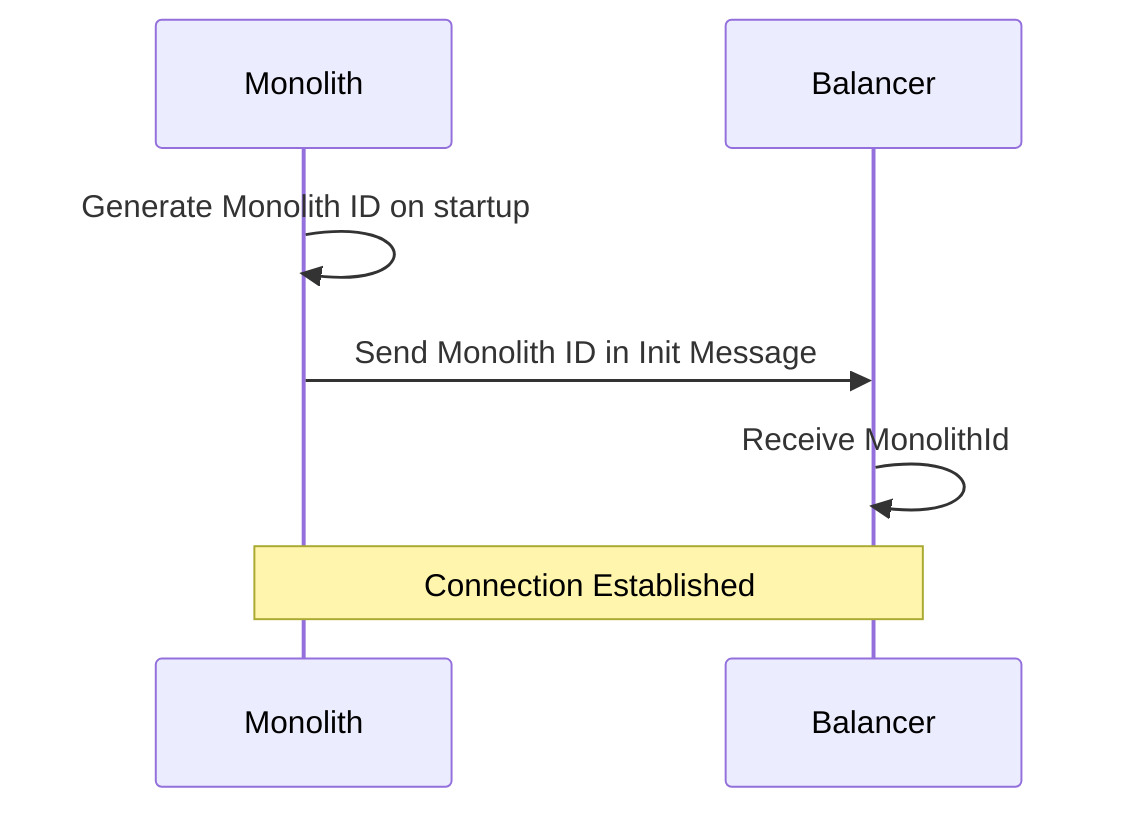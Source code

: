 sequenceDiagram
    participant Monolith
    participant Balancer

    Monolith->>Monolith: Generate Monolith ID on startup
    Monolith->>Balancer: Send Monolith ID in Init Message
    Balancer->>Balancer: Receive MonolithId
    Note over Monolith,Balancer: Connection Established